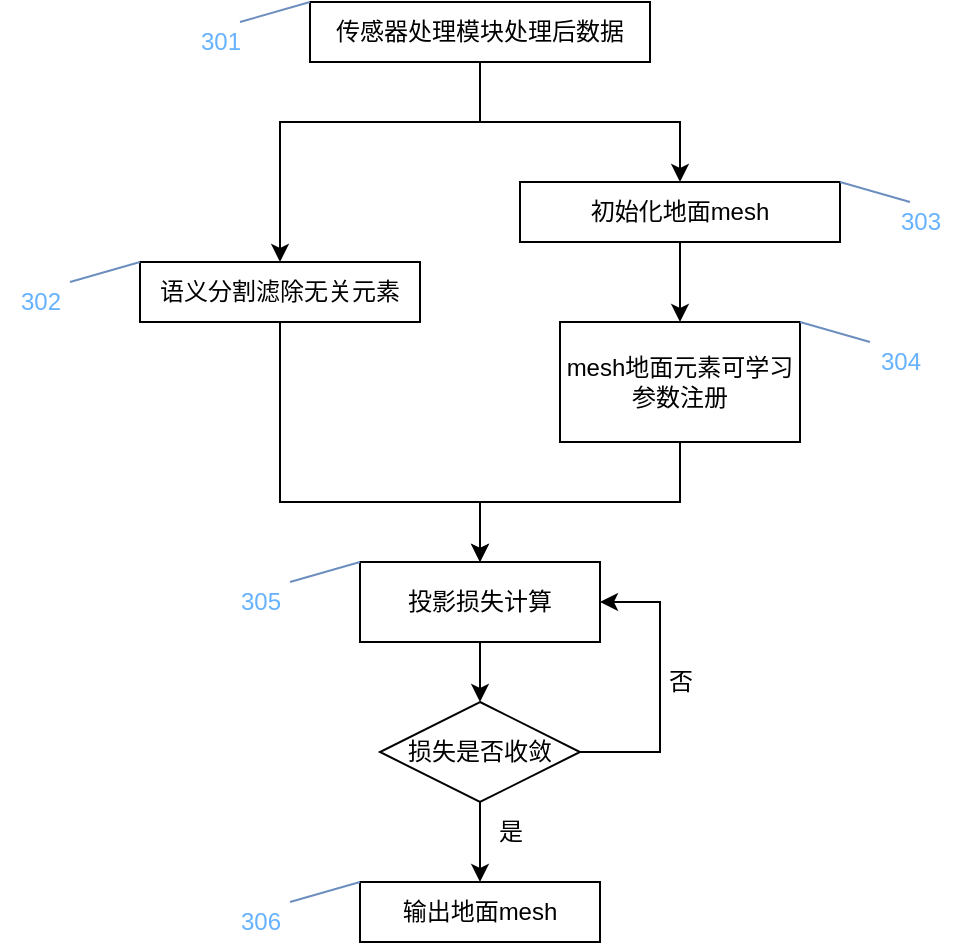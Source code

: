 <mxfile version="17.4.6" type="github">
  <diagram id="fePD7rwdEORKMG6Ea_yF" name="Page-1">
    <mxGraphModel dx="1422" dy="754" grid="1" gridSize="10" guides="1" tooltips="1" connect="1" arrows="1" fold="1" page="1" pageScale="1" pageWidth="827" pageHeight="1169" math="0" shadow="0">
      <root>
        <mxCell id="0" />
        <mxCell id="1" parent="0" />
        <mxCell id="7xqQ816b8DwYWRjrGg5H-3" value="" style="edgeStyle=orthogonalEdgeStyle;rounded=0;orthogonalLoop=1;jettySize=auto;html=1;" edge="1" parent="1" source="7xqQ816b8DwYWRjrGg5H-1" target="7xqQ816b8DwYWRjrGg5H-2">
          <mxGeometry relative="1" as="geometry">
            <Array as="points">
              <mxPoint x="360" y="220" />
              <mxPoint x="260" y="220" />
            </Array>
          </mxGeometry>
        </mxCell>
        <mxCell id="7xqQ816b8DwYWRjrGg5H-7" value="" style="edgeStyle=orthogonalEdgeStyle;rounded=0;orthogonalLoop=1;jettySize=auto;html=1;" edge="1" parent="1" source="7xqQ816b8DwYWRjrGg5H-1" target="7xqQ816b8DwYWRjrGg5H-6">
          <mxGeometry relative="1" as="geometry">
            <Array as="points">
              <mxPoint x="360" y="220" />
              <mxPoint x="460" y="220" />
            </Array>
          </mxGeometry>
        </mxCell>
        <mxCell id="7xqQ816b8DwYWRjrGg5H-1" value="传感器处理模块处理后数据" style="rounded=0;whiteSpace=wrap;html=1;" vertex="1" parent="1">
          <mxGeometry x="275" y="160" width="170" height="30" as="geometry" />
        </mxCell>
        <mxCell id="7xqQ816b8DwYWRjrGg5H-13" style="edgeStyle=orthogonalEdgeStyle;rounded=0;orthogonalLoop=1;jettySize=auto;html=1;exitX=0.5;exitY=1;exitDx=0;exitDy=0;entryX=0.5;entryY=0;entryDx=0;entryDy=0;" edge="1" parent="1" source="7xqQ816b8DwYWRjrGg5H-2" target="7xqQ816b8DwYWRjrGg5H-14">
          <mxGeometry relative="1" as="geometry">
            <mxPoint x="390" y="440" as="targetPoint" />
            <Array as="points">
              <mxPoint x="260" y="410" />
              <mxPoint x="360" y="410" />
            </Array>
          </mxGeometry>
        </mxCell>
        <mxCell id="7xqQ816b8DwYWRjrGg5H-2" value="语义分割滤除无关元素" style="whiteSpace=wrap;html=1;rounded=0;" vertex="1" parent="1">
          <mxGeometry x="190" y="290" width="140" height="30" as="geometry" />
        </mxCell>
        <mxCell id="7xqQ816b8DwYWRjrGg5H-11" value="" style="edgeStyle=orthogonalEdgeStyle;rounded=0;orthogonalLoop=1;jettySize=auto;html=1;" edge="1" parent="1" source="7xqQ816b8DwYWRjrGg5H-6" target="7xqQ816b8DwYWRjrGg5H-10">
          <mxGeometry relative="1" as="geometry" />
        </mxCell>
        <mxCell id="7xqQ816b8DwYWRjrGg5H-6" value="初始化地面mesh" style="whiteSpace=wrap;html=1;rounded=0;" vertex="1" parent="1">
          <mxGeometry x="380" y="250" width="160" height="30" as="geometry" />
        </mxCell>
        <mxCell id="7xqQ816b8DwYWRjrGg5H-15" style="edgeStyle=orthogonalEdgeStyle;rounded=0;orthogonalLoop=1;jettySize=auto;html=1;exitX=0.5;exitY=1;exitDx=0;exitDy=0;entryX=0.5;entryY=0;entryDx=0;entryDy=0;" edge="1" parent="1" source="7xqQ816b8DwYWRjrGg5H-10" target="7xqQ816b8DwYWRjrGg5H-14">
          <mxGeometry relative="1" as="geometry" />
        </mxCell>
        <mxCell id="7xqQ816b8DwYWRjrGg5H-10" value="mesh地面元素可学习参数注册" style="whiteSpace=wrap;html=1;rounded=0;" vertex="1" parent="1">
          <mxGeometry x="400" y="320" width="120" height="60" as="geometry" />
        </mxCell>
        <mxCell id="7xqQ816b8DwYWRjrGg5H-22" value="" style="edgeStyle=orthogonalEdgeStyle;rounded=0;orthogonalLoop=1;jettySize=auto;html=1;" edge="1" parent="1" source="7xqQ816b8DwYWRjrGg5H-14" target="7xqQ816b8DwYWRjrGg5H-21">
          <mxGeometry relative="1" as="geometry" />
        </mxCell>
        <mxCell id="7xqQ816b8DwYWRjrGg5H-14" value="投影损失计算" style="rounded=0;whiteSpace=wrap;html=1;" vertex="1" parent="1">
          <mxGeometry x="300" y="440" width="120" height="40" as="geometry" />
        </mxCell>
        <mxCell id="7xqQ816b8DwYWRjrGg5H-17" value="否" style="text;html=1;align=center;verticalAlign=middle;resizable=0;points=[];autosize=1;strokeColor=none;fillColor=none;" vertex="1" parent="1">
          <mxGeometry x="445" y="490" width="30" height="20" as="geometry" />
        </mxCell>
        <mxCell id="7xqQ816b8DwYWRjrGg5H-23" style="edgeStyle=orthogonalEdgeStyle;rounded=0;orthogonalLoop=1;jettySize=auto;html=1;exitX=1;exitY=0.5;exitDx=0;exitDy=0;entryX=1;entryY=0.5;entryDx=0;entryDy=0;" edge="1" parent="1" source="7xqQ816b8DwYWRjrGg5H-21" target="7xqQ816b8DwYWRjrGg5H-14">
          <mxGeometry relative="1" as="geometry">
            <Array as="points">
              <mxPoint x="450" y="535" />
              <mxPoint x="450" y="460" />
            </Array>
          </mxGeometry>
        </mxCell>
        <mxCell id="7xqQ816b8DwYWRjrGg5H-26" value="" style="edgeStyle=orthogonalEdgeStyle;rounded=0;orthogonalLoop=1;jettySize=auto;html=1;" edge="1" parent="1" source="7xqQ816b8DwYWRjrGg5H-21" target="7xqQ816b8DwYWRjrGg5H-25">
          <mxGeometry relative="1" as="geometry" />
        </mxCell>
        <mxCell id="7xqQ816b8DwYWRjrGg5H-21" value="损失是否收敛" style="rhombus;whiteSpace=wrap;html=1;rounded=0;" vertex="1" parent="1">
          <mxGeometry x="310" y="510" width="100" height="50" as="geometry" />
        </mxCell>
        <mxCell id="7xqQ816b8DwYWRjrGg5H-25" value="输出地面mesh" style="whiteSpace=wrap;html=1;rounded=0;" vertex="1" parent="1">
          <mxGeometry x="300" y="600" width="120" height="30" as="geometry" />
        </mxCell>
        <mxCell id="7xqQ816b8DwYWRjrGg5H-27" value="是" style="text;html=1;align=center;verticalAlign=middle;resizable=0;points=[];autosize=1;strokeColor=none;fillColor=none;" vertex="1" parent="1">
          <mxGeometry x="360" y="565" width="30" height="20" as="geometry" />
        </mxCell>
        <mxCell id="7xqQ816b8DwYWRjrGg5H-28" value="" style="endArrow=none;html=1;rounded=0;fillColor=#dae8fc;strokeColor=#6c8ebf;" edge="1" parent="1">
          <mxGeometry width="50" height="50" relative="1" as="geometry">
            <mxPoint x="240" y="170" as="sourcePoint" />
            <mxPoint x="275" y="160" as="targetPoint" />
          </mxGeometry>
        </mxCell>
        <mxCell id="7xqQ816b8DwYWRjrGg5H-30" value="" style="endArrow=none;html=1;rounded=0;fillColor=#dae8fc;strokeColor=#6c8ebf;" edge="1" parent="1">
          <mxGeometry width="50" height="50" relative="1" as="geometry">
            <mxPoint x="155" y="300" as="sourcePoint" />
            <mxPoint x="190" y="290" as="targetPoint" />
          </mxGeometry>
        </mxCell>
        <mxCell id="7xqQ816b8DwYWRjrGg5H-31" value="" style="endArrow=none;html=1;rounded=0;fillColor=#dae8fc;strokeColor=#6c8ebf;" edge="1" parent="1">
          <mxGeometry width="50" height="50" relative="1" as="geometry">
            <mxPoint x="265" y="450" as="sourcePoint" />
            <mxPoint x="300" y="440" as="targetPoint" />
          </mxGeometry>
        </mxCell>
        <mxCell id="7xqQ816b8DwYWRjrGg5H-32" value="" style="endArrow=none;html=1;rounded=0;fillColor=#dae8fc;strokeColor=#6c8ebf;" edge="1" parent="1">
          <mxGeometry width="50" height="50" relative="1" as="geometry">
            <mxPoint x="540" y="250" as="sourcePoint" />
            <mxPoint x="575" y="260" as="targetPoint" />
          </mxGeometry>
        </mxCell>
        <mxCell id="7xqQ816b8DwYWRjrGg5H-33" value="" style="endArrow=none;html=1;rounded=0;fillColor=#dae8fc;strokeColor=#6c8ebf;" edge="1" parent="1">
          <mxGeometry width="50" height="50" relative="1" as="geometry">
            <mxPoint x="520" y="320" as="sourcePoint" />
            <mxPoint x="555" y="330" as="targetPoint" />
          </mxGeometry>
        </mxCell>
        <mxCell id="7xqQ816b8DwYWRjrGg5H-35" value="" style="endArrow=none;html=1;rounded=0;fillColor=#dae8fc;strokeColor=#6c8ebf;" edge="1" parent="1">
          <mxGeometry width="50" height="50" relative="1" as="geometry">
            <mxPoint x="265" y="610" as="sourcePoint" />
            <mxPoint x="300" y="600" as="targetPoint" />
          </mxGeometry>
        </mxCell>
        <mxCell id="7xqQ816b8DwYWRjrGg5H-36" value="&lt;font color=&quot;#66b2ff&quot;&gt;301&lt;/font&gt;" style="text;html=1;align=center;verticalAlign=middle;resizable=0;points=[];autosize=1;strokeColor=none;fillColor=none;" vertex="1" parent="1">
          <mxGeometry x="210" y="170" width="40" height="20" as="geometry" />
        </mxCell>
        <mxCell id="7xqQ816b8DwYWRjrGg5H-37" value="&lt;font color=&quot;#66b2ff&quot;&gt;302&lt;/font&gt;" style="text;html=1;align=center;verticalAlign=middle;resizable=0;points=[];autosize=1;strokeColor=none;fillColor=none;" vertex="1" parent="1">
          <mxGeometry x="120" y="300" width="40" height="20" as="geometry" />
        </mxCell>
        <mxCell id="7xqQ816b8DwYWRjrGg5H-38" value="&lt;font color=&quot;#66b2ff&quot;&gt;303&lt;/font&gt;" style="text;html=1;align=center;verticalAlign=middle;resizable=0;points=[];autosize=1;strokeColor=none;fillColor=none;" vertex="1" parent="1">
          <mxGeometry x="560" y="260" width="40" height="20" as="geometry" />
        </mxCell>
        <mxCell id="7xqQ816b8DwYWRjrGg5H-39" value="&lt;font color=&quot;#66b2ff&quot;&gt;304&lt;/font&gt;" style="text;html=1;align=center;verticalAlign=middle;resizable=0;points=[];autosize=1;strokeColor=none;fillColor=none;" vertex="1" parent="1">
          <mxGeometry x="550" y="330" width="40" height="20" as="geometry" />
        </mxCell>
        <mxCell id="7xqQ816b8DwYWRjrGg5H-40" value="&lt;font color=&quot;#66b2ff&quot;&gt;305&lt;/font&gt;" style="text;html=1;align=center;verticalAlign=middle;resizable=0;points=[];autosize=1;strokeColor=none;fillColor=none;" vertex="1" parent="1">
          <mxGeometry x="230" y="450" width="40" height="20" as="geometry" />
        </mxCell>
        <mxCell id="7xqQ816b8DwYWRjrGg5H-41" value="&lt;font color=&quot;#66b2ff&quot;&gt;306&lt;/font&gt;" style="text;html=1;align=center;verticalAlign=middle;resizable=0;points=[];autosize=1;strokeColor=none;fillColor=none;" vertex="1" parent="1">
          <mxGeometry x="230" y="610" width="40" height="20" as="geometry" />
        </mxCell>
      </root>
    </mxGraphModel>
  </diagram>
</mxfile>
